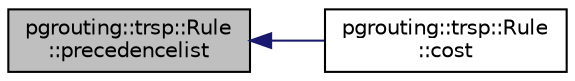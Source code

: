 digraph "pgrouting::trsp::Rule::precedencelist"
{
  edge [fontname="Helvetica",fontsize="10",labelfontname="Helvetica",labelfontsize="10"];
  node [fontname="Helvetica",fontsize="10",shape=record];
  rankdir="LR";
  Node8 [label="pgrouting::trsp::Rule\l::precedencelist",height=0.2,width=0.4,color="black", fillcolor="grey75", style="filled", fontcolor="black"];
  Node8 -> Node9 [dir="back",color="midnightblue",fontsize="10",style="solid",fontname="Helvetica"];
  Node9 [label="pgrouting::trsp::Rule\l::cost",height=0.2,width=0.4,color="black", fillcolor="white", style="filled",URL="$classpgrouting_1_1trsp_1_1Rule.html#ad812893751e2faa620bcda8fb2f45686"];
}
